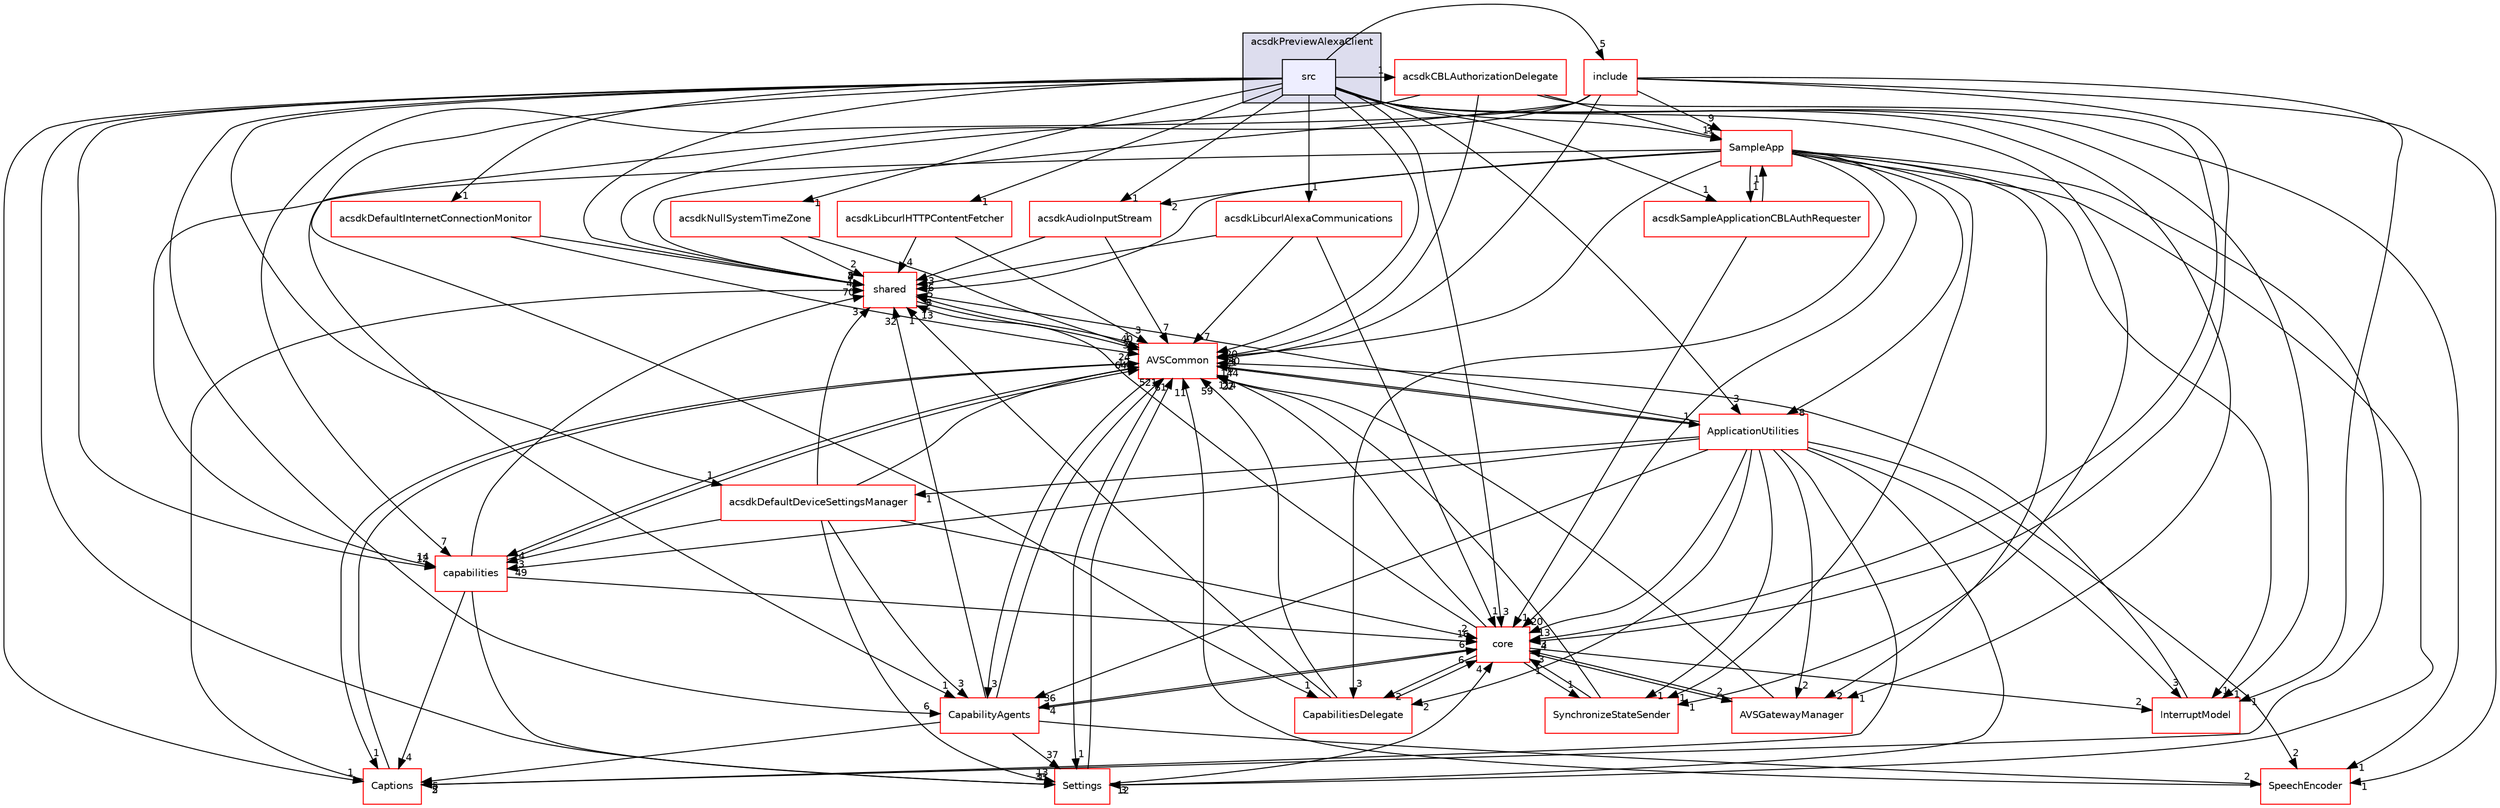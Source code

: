 digraph "/workplace/avs-device-sdk/applications/acsdkPreviewAlexaClient/src" {
  compound=true
  node [ fontsize="10", fontname="Helvetica"];
  edge [ labelfontsize="10", labelfontname="Helvetica"];
  subgraph clusterdir_62711260edc4e066c7f76e6799d8392c {
    graph [ bgcolor="#ddddee", pencolor="black", label="acsdkPreviewAlexaClient" fontname="Helvetica", fontsize="10", URL="dir_62711260edc4e066c7f76e6799d8392c.html"]
  dir_a1f2df28055fad2e95dfb48d6add9a18 [shape=box, label="src", style="filled", fillcolor="#eeeeff", pencolor="black", URL="dir_a1f2df28055fad2e95dfb48d6add9a18.html"];
  }
  dir_9982052f7ce695d12571567315b2fafa [shape=box label="shared" fillcolor="white" style="filled" color="red" URL="dir_9982052f7ce695d12571567315b2fafa.html"];
  dir_69fa8d0f4fee2820ffc8601fbf428b42 [shape=box label="SampleApp" fillcolor="white" style="filled" color="red" URL="dir_69fa8d0f4fee2820ffc8601fbf428b42.html"];
  dir_748b5abbb33df61eda67007924a1a0cb [shape=box label="ApplicationUtilities" fillcolor="white" style="filled" color="red" URL="dir_748b5abbb33df61eda67007924a1a0cb.html"];
  dir_dd3a3f4bad9cc2f3e4d0c1debdf7be7c [shape=box label="acsdkLibcurlAlexaCommunications" fillcolor="white" style="filled" color="red" URL="dir_dd3a3f4bad9cc2f3e4d0c1debdf7be7c.html"];
  dir_6e5fdab6be803ed5b8181c38b7c94800 [shape=box label="acsdkAudioInputStream" fillcolor="white" style="filled" color="red" URL="dir_6e5fdab6be803ed5b8181c38b7c94800.html"];
  dir_7cf910bd1d7603f12ef47ff650cec893 [shape=box label="CapabilityAgents" fillcolor="white" style="filled" color="red" URL="dir_7cf910bd1d7603f12ef47ff650cec893.html"];
  dir_6b07903b29b547047bfa8a8b819c80bf [shape=box label="SpeechEncoder" fillcolor="white" style="filled" color="red" URL="dir_6b07903b29b547047bfa8a8b819c80bf.html"];
  dir_364238d3763c18b6eab649c7e2690a5f [shape=box label="acsdkCBLAuthorizationDelegate" fillcolor="white" style="filled" color="red" URL="dir_364238d3763c18b6eab649c7e2690a5f.html"];
  dir_71f5bfcd0a5bab77daf39416ebe479fc [shape=box label="acsdkDefaultDeviceSettingsManager" fillcolor="white" style="filled" color="red" URL="dir_71f5bfcd0a5bab77daf39416ebe479fc.html"];
  dir_de0e77330fd0ab33359e90b501923c8e [shape=box label="Captions" fillcolor="white" style="filled" color="red" URL="dir_de0e77330fd0ab33359e90b501923c8e.html"];
  dir_8ae0dd75af039a94f4269584fb8eef13 [shape=box label="Settings" fillcolor="white" style="filled" color="red" URL="dir_8ae0dd75af039a94f4269584fb8eef13.html"];
  dir_2b1324aab7372507d5b1023e15ff82ed [shape=box label="acsdkDefaultInternetConnectionMonitor" fillcolor="white" style="filled" color="red" URL="dir_2b1324aab7372507d5b1023e15ff82ed.html"];
  dir_13e65effb2bde530b17b3d5eefcd0266 [shape=box label="AVSCommon" fillcolor="white" style="filled" color="red" URL="dir_13e65effb2bde530b17b3d5eefcd0266.html"];
  dir_393484519c59ac99088674c9b5ebc5b9 [shape=box label="AVSGatewayManager" fillcolor="white" style="filled" color="red" URL="dir_393484519c59ac99088674c9b5ebc5b9.html"];
  dir_4270bfced15e0e73154b13468c7c9ad9 [shape=box label="core" fillcolor="white" style="filled" color="red" URL="dir_4270bfced15e0e73154b13468c7c9ad9.html"];
  dir_173ea26d5505b4a0e92ec4de82bbd352 [shape=box label="acsdkNullSystemTimeZone" fillcolor="white" style="filled" color="red" URL="dir_173ea26d5505b4a0e92ec4de82bbd352.html"];
  dir_1da5878b5eab0954316ec5377b4b3029 [shape=box label="InterruptModel" fillcolor="white" style="filled" color="red" URL="dir_1da5878b5eab0954316ec5377b4b3029.html"];
  dir_55f1e16e469d547c636a522dac21b8a1 [shape=box label="capabilities" fillcolor="white" style="filled" color="red" URL="dir_55f1e16e469d547c636a522dac21b8a1.html"];
  dir_3bb03bb8f5c109658007b64753c5da0f [shape=box label="SynchronizeStateSender" fillcolor="white" style="filled" color="red" URL="dir_3bb03bb8f5c109658007b64753c5da0f.html"];
  dir_3331e98c94e2b3a45d3ee3dc3c4ccbde [shape=box label="acsdkLibcurlHTTPContentFetcher" fillcolor="white" style="filled" color="red" URL="dir_3331e98c94e2b3a45d3ee3dc3c4ccbde.html"];
  dir_a93ade88e03e8fff1f88e67f77f2f99f [shape=box label="include" fillcolor="white" style="filled" color="red" URL="dir_a93ade88e03e8fff1f88e67f77f2f99f.html"];
  dir_924a657fe36215a0159270de1b610651 [shape=box label="CapabilitiesDelegate" fillcolor="white" style="filled" color="red" URL="dir_924a657fe36215a0159270de1b610651.html"];
  dir_9ccf9315b0a27650f0f760a264808e11 [shape=box label="acsdkSampleApplicationCBLAuthRequester" fillcolor="white" style="filled" color="red" URL="dir_9ccf9315b0a27650f0f760a264808e11.html"];
  dir_9982052f7ce695d12571567315b2fafa->dir_13e65effb2bde530b17b3d5eefcd0266 [headlabel="40", labeldistance=1.5 headhref="dir_000116_000017.html"];
  dir_69fa8d0f4fee2820ffc8601fbf428b42->dir_9982052f7ce695d12571567315b2fafa [headlabel="5", labeldistance=1.5 headhref="dir_000131_000116.html"];
  dir_69fa8d0f4fee2820ffc8601fbf428b42->dir_748b5abbb33df61eda67007924a1a0cb [headlabel="8", labeldistance=1.5 headhref="dir_000131_000127.html"];
  dir_69fa8d0f4fee2820ffc8601fbf428b42->dir_6e5fdab6be803ed5b8181c38b7c94800 [headlabel="2", labeldistance=1.5 headhref="dir_000131_000046.html"];
  dir_69fa8d0f4fee2820ffc8601fbf428b42->dir_de0e77330fd0ab33359e90b501923c8e [headlabel="2", labeldistance=1.5 headhref="dir_000131_000502.html"];
  dir_69fa8d0f4fee2820ffc8601fbf428b42->dir_8ae0dd75af039a94f4269584fb8eef13 [headlabel="12", labeldistance=1.5 headhref="dir_000131_000709.html"];
  dir_69fa8d0f4fee2820ffc8601fbf428b42->dir_13e65effb2bde530b17b3d5eefcd0266 [headlabel="130", labeldistance=1.5 headhref="dir_000131_000017.html"];
  dir_69fa8d0f4fee2820ffc8601fbf428b42->dir_393484519c59ac99088674c9b5ebc5b9 [headlabel="2", labeldistance=1.5 headhref="dir_000131_000274.html"];
  dir_69fa8d0f4fee2820ffc8601fbf428b42->dir_4270bfced15e0e73154b13468c7c9ad9 [headlabel="20", labeldistance=1.5 headhref="dir_000131_000528.html"];
  dir_69fa8d0f4fee2820ffc8601fbf428b42->dir_1da5878b5eab0954316ec5377b4b3029 [headlabel="1", labeldistance=1.5 headhref="dir_000131_000659.html"];
  dir_69fa8d0f4fee2820ffc8601fbf428b42->dir_55f1e16e469d547c636a522dac21b8a1 [headlabel="14", labeldistance=1.5 headhref="dir_000131_000163.html"];
  dir_69fa8d0f4fee2820ffc8601fbf428b42->dir_3bb03bb8f5c109658007b64753c5da0f [headlabel="1", labeldistance=1.5 headhref="dir_000131_000799.html"];
  dir_69fa8d0f4fee2820ffc8601fbf428b42->dir_924a657fe36215a0159270de1b610651 [headlabel="3", labeldistance=1.5 headhref="dir_000131_000009.html"];
  dir_69fa8d0f4fee2820ffc8601fbf428b42->dir_9ccf9315b0a27650f0f760a264808e11 [headlabel="1", labeldistance=1.5 headhref="dir_000131_000106.html"];
  dir_748b5abbb33df61eda67007924a1a0cb->dir_9982052f7ce695d12571567315b2fafa [headlabel="8", labeldistance=1.5 headhref="dir_000127_000116.html"];
  dir_748b5abbb33df61eda67007924a1a0cb->dir_7cf910bd1d7603f12ef47ff650cec893 [headlabel="36", labeldistance=1.5 headhref="dir_000127_000423.html"];
  dir_748b5abbb33df61eda67007924a1a0cb->dir_6b07903b29b547047bfa8a8b819c80bf [headlabel="2", labeldistance=1.5 headhref="dir_000127_000784.html"];
  dir_748b5abbb33df61eda67007924a1a0cb->dir_71f5bfcd0a5bab77daf39416ebe479fc [headlabel="1", labeldistance=1.5 headhref="dir_000127_000062.html"];
  dir_748b5abbb33df61eda67007924a1a0cb->dir_de0e77330fd0ab33359e90b501923c8e [headlabel="5", labeldistance=1.5 headhref="dir_000127_000502.html"];
  dir_748b5abbb33df61eda67007924a1a0cb->dir_8ae0dd75af039a94f4269584fb8eef13 [headlabel="3", labeldistance=1.5 headhref="dir_000127_000709.html"];
  dir_748b5abbb33df61eda67007924a1a0cb->dir_13e65effb2bde530b17b3d5eefcd0266 [headlabel="144", labeldistance=1.5 headhref="dir_000127_000017.html"];
  dir_748b5abbb33df61eda67007924a1a0cb->dir_393484519c59ac99088674c9b5ebc5b9 [headlabel="2", labeldistance=1.5 headhref="dir_000127_000274.html"];
  dir_748b5abbb33df61eda67007924a1a0cb->dir_4270bfced15e0e73154b13468c7c9ad9 [headlabel="13", labeldistance=1.5 headhref="dir_000127_000528.html"];
  dir_748b5abbb33df61eda67007924a1a0cb->dir_1da5878b5eab0954316ec5377b4b3029 [headlabel="3", labeldistance=1.5 headhref="dir_000127_000659.html"];
  dir_748b5abbb33df61eda67007924a1a0cb->dir_55f1e16e469d547c636a522dac21b8a1 [headlabel="49", labeldistance=1.5 headhref="dir_000127_000163.html"];
  dir_748b5abbb33df61eda67007924a1a0cb->dir_3bb03bb8f5c109658007b64753c5da0f [headlabel="1", labeldistance=1.5 headhref="dir_000127_000799.html"];
  dir_748b5abbb33df61eda67007924a1a0cb->dir_924a657fe36215a0159270de1b610651 [headlabel="2", labeldistance=1.5 headhref="dir_000127_000009.html"];
  dir_dd3a3f4bad9cc2f3e4d0c1debdf7be7c->dir_9982052f7ce695d12571567315b2fafa [headlabel="6", labeldistance=1.5 headhref="dir_000074_000116.html"];
  dir_dd3a3f4bad9cc2f3e4d0c1debdf7be7c->dir_13e65effb2bde530b17b3d5eefcd0266 [headlabel="7", labeldistance=1.5 headhref="dir_000074_000017.html"];
  dir_dd3a3f4bad9cc2f3e4d0c1debdf7be7c->dir_4270bfced15e0e73154b13468c7c9ad9 [headlabel="1", labeldistance=1.5 headhref="dir_000074_000528.html"];
  dir_6e5fdab6be803ed5b8181c38b7c94800->dir_9982052f7ce695d12571567315b2fafa [headlabel="3", labeldistance=1.5 headhref="dir_000046_000116.html"];
  dir_6e5fdab6be803ed5b8181c38b7c94800->dir_13e65effb2bde530b17b3d5eefcd0266 [headlabel="7", labeldistance=1.5 headhref="dir_000046_000017.html"];
  dir_7cf910bd1d7603f12ef47ff650cec893->dir_9982052f7ce695d12571567315b2fafa [headlabel="32", labeldistance=1.5 headhref="dir_000423_000116.html"];
  dir_7cf910bd1d7603f12ef47ff650cec893->dir_6b07903b29b547047bfa8a8b819c80bf [headlabel="2", labeldistance=1.5 headhref="dir_000423_000784.html"];
  dir_7cf910bd1d7603f12ef47ff650cec893->dir_de0e77330fd0ab33359e90b501923c8e [headlabel="5", labeldistance=1.5 headhref="dir_000423_000502.html"];
  dir_7cf910bd1d7603f12ef47ff650cec893->dir_8ae0dd75af039a94f4269584fb8eef13 [headlabel="37", labeldistance=1.5 headhref="dir_000423_000709.html"];
  dir_7cf910bd1d7603f12ef47ff650cec893->dir_13e65effb2bde530b17b3d5eefcd0266 [headlabel="521", labeldistance=1.5 headhref="dir_000423_000017.html"];
  dir_7cf910bd1d7603f12ef47ff650cec893->dir_4270bfced15e0e73154b13468c7c9ad9 [headlabel="6", labeldistance=1.5 headhref="dir_000423_000528.html"];
  dir_6b07903b29b547047bfa8a8b819c80bf->dir_13e65effb2bde530b17b3d5eefcd0266 [headlabel="11", labeldistance=1.5 headhref="dir_000784_000017.html"];
  dir_364238d3763c18b6eab649c7e2690a5f->dir_9982052f7ce695d12571567315b2fafa [headlabel="3", labeldistance=1.5 headhref="dir_000058_000116.html"];
  dir_364238d3763c18b6eab649c7e2690a5f->dir_69fa8d0f4fee2820ffc8601fbf428b42 [headlabel="3", labeldistance=1.5 headhref="dir_000058_000131.html"];
  dir_364238d3763c18b6eab649c7e2690a5f->dir_13e65effb2bde530b17b3d5eefcd0266 [headlabel="4", labeldistance=1.5 headhref="dir_000058_000017.html"];
  dir_364238d3763c18b6eab649c7e2690a5f->dir_4270bfced15e0e73154b13468c7c9ad9 [headlabel="3", labeldistance=1.5 headhref="dir_000058_000528.html"];
  dir_71f5bfcd0a5bab77daf39416ebe479fc->dir_9982052f7ce695d12571567315b2fafa [headlabel="3", labeldistance=1.5 headhref="dir_000062_000116.html"];
  dir_71f5bfcd0a5bab77daf39416ebe479fc->dir_7cf910bd1d7603f12ef47ff650cec893 [headlabel="3", labeldistance=1.5 headhref="dir_000062_000423.html"];
  dir_71f5bfcd0a5bab77daf39416ebe479fc->dir_8ae0dd75af039a94f4269584fb8eef13 [headlabel="13", labeldistance=1.5 headhref="dir_000062_000709.html"];
  dir_71f5bfcd0a5bab77daf39416ebe479fc->dir_13e65effb2bde530b17b3d5eefcd0266 [headlabel="12", labeldistance=1.5 headhref="dir_000062_000017.html"];
  dir_71f5bfcd0a5bab77daf39416ebe479fc->dir_4270bfced15e0e73154b13468c7c9ad9 [headlabel="2", labeldistance=1.5 headhref="dir_000062_000528.html"];
  dir_71f5bfcd0a5bab77daf39416ebe479fc->dir_55f1e16e469d547c636a522dac21b8a1 [headlabel="3", labeldistance=1.5 headhref="dir_000062_000163.html"];
  dir_a1f2df28055fad2e95dfb48d6add9a18->dir_9982052f7ce695d12571567315b2fafa [headlabel="4", labeldistance=1.5 headhref="dir_000105_000116.html"];
  dir_a1f2df28055fad2e95dfb48d6add9a18->dir_69fa8d0f4fee2820ffc8601fbf428b42 [headlabel="11", labeldistance=1.5 headhref="dir_000105_000131.html"];
  dir_a1f2df28055fad2e95dfb48d6add9a18->dir_748b5abbb33df61eda67007924a1a0cb [headlabel="3", labeldistance=1.5 headhref="dir_000105_000127.html"];
  dir_a1f2df28055fad2e95dfb48d6add9a18->dir_dd3a3f4bad9cc2f3e4d0c1debdf7be7c [headlabel="1", labeldistance=1.5 headhref="dir_000105_000074.html"];
  dir_a1f2df28055fad2e95dfb48d6add9a18->dir_6e5fdab6be803ed5b8181c38b7c94800 [headlabel="1", labeldistance=1.5 headhref="dir_000105_000046.html"];
  dir_a1f2df28055fad2e95dfb48d6add9a18->dir_7cf910bd1d7603f12ef47ff650cec893 [headlabel="6", labeldistance=1.5 headhref="dir_000105_000423.html"];
  dir_a1f2df28055fad2e95dfb48d6add9a18->dir_6b07903b29b547047bfa8a8b819c80bf [headlabel="1", labeldistance=1.5 headhref="dir_000105_000784.html"];
  dir_a1f2df28055fad2e95dfb48d6add9a18->dir_364238d3763c18b6eab649c7e2690a5f [headlabel="1", labeldistance=1.5 headhref="dir_000105_000058.html"];
  dir_a1f2df28055fad2e95dfb48d6add9a18->dir_71f5bfcd0a5bab77daf39416ebe479fc [headlabel="1", labeldistance=1.5 headhref="dir_000105_000062.html"];
  dir_a1f2df28055fad2e95dfb48d6add9a18->dir_de0e77330fd0ab33359e90b501923c8e [headlabel="1", labeldistance=1.5 headhref="dir_000105_000502.html"];
  dir_a1f2df28055fad2e95dfb48d6add9a18->dir_8ae0dd75af039a94f4269584fb8eef13 [headlabel="1", labeldistance=1.5 headhref="dir_000105_000709.html"];
  dir_a1f2df28055fad2e95dfb48d6add9a18->dir_2b1324aab7372507d5b1023e15ff82ed [headlabel="1", labeldistance=1.5 headhref="dir_000105_000066.html"];
  dir_a1f2df28055fad2e95dfb48d6add9a18->dir_13e65effb2bde530b17b3d5eefcd0266 [headlabel="20", labeldistance=1.5 headhref="dir_000105_000017.html"];
  dir_a1f2df28055fad2e95dfb48d6add9a18->dir_393484519c59ac99088674c9b5ebc5b9 [headlabel="1", labeldistance=1.5 headhref="dir_000105_000274.html"];
  dir_a1f2df28055fad2e95dfb48d6add9a18->dir_4270bfced15e0e73154b13468c7c9ad9 [headlabel="3", labeldistance=1.5 headhref="dir_000105_000528.html"];
  dir_a1f2df28055fad2e95dfb48d6add9a18->dir_173ea26d5505b4a0e92ec4de82bbd352 [headlabel="1", labeldistance=1.5 headhref="dir_000105_000098.html"];
  dir_a1f2df28055fad2e95dfb48d6add9a18->dir_1da5878b5eab0954316ec5377b4b3029 [headlabel="1", labeldistance=1.5 headhref="dir_000105_000659.html"];
  dir_a1f2df28055fad2e95dfb48d6add9a18->dir_55f1e16e469d547c636a522dac21b8a1 [headlabel="12", labeldistance=1.5 headhref="dir_000105_000163.html"];
  dir_a1f2df28055fad2e95dfb48d6add9a18->dir_3bb03bb8f5c109658007b64753c5da0f [headlabel="1", labeldistance=1.5 headhref="dir_000105_000799.html"];
  dir_a1f2df28055fad2e95dfb48d6add9a18->dir_3331e98c94e2b3a45d3ee3dc3c4ccbde [headlabel="1", labeldistance=1.5 headhref="dir_000105_000078.html"];
  dir_a1f2df28055fad2e95dfb48d6add9a18->dir_a93ade88e03e8fff1f88e67f77f2f99f [headlabel="5", labeldistance=1.5 headhref="dir_000105_000103.html"];
  dir_a1f2df28055fad2e95dfb48d6add9a18->dir_924a657fe36215a0159270de1b610651 [headlabel="1", labeldistance=1.5 headhref="dir_000105_000009.html"];
  dir_a1f2df28055fad2e95dfb48d6add9a18->dir_9ccf9315b0a27650f0f760a264808e11 [headlabel="1", labeldistance=1.5 headhref="dir_000105_000106.html"];
  dir_de0e77330fd0ab33359e90b501923c8e->dir_9982052f7ce695d12571567315b2fafa [headlabel="4", labeldistance=1.5 headhref="dir_000502_000116.html"];
  dir_de0e77330fd0ab33359e90b501923c8e->dir_13e65effb2bde530b17b3d5eefcd0266 [headlabel="24", labeldistance=1.5 headhref="dir_000502_000017.html"];
  dir_8ae0dd75af039a94f4269584fb8eef13->dir_13e65effb2bde530b17b3d5eefcd0266 [headlabel="61", labeldistance=1.5 headhref="dir_000709_000017.html"];
  dir_8ae0dd75af039a94f4269584fb8eef13->dir_4270bfced15e0e73154b13468c7c9ad9 [headlabel="4", labeldistance=1.5 headhref="dir_000709_000528.html"];
  dir_2b1324aab7372507d5b1023e15ff82ed->dir_9982052f7ce695d12571567315b2fafa [headlabel="2", labeldistance=1.5 headhref="dir_000066_000116.html"];
  dir_2b1324aab7372507d5b1023e15ff82ed->dir_13e65effb2bde530b17b3d5eefcd0266 [headlabel="3", labeldistance=1.5 headhref="dir_000066_000017.html"];
  dir_13e65effb2bde530b17b3d5eefcd0266->dir_9982052f7ce695d12571567315b2fafa [headlabel="2", labeldistance=1.5 headhref="dir_000017_000116.html"];
  dir_13e65effb2bde530b17b3d5eefcd0266->dir_748b5abbb33df61eda67007924a1a0cb [headlabel="1", labeldistance=1.5 headhref="dir_000017_000127.html"];
  dir_13e65effb2bde530b17b3d5eefcd0266->dir_7cf910bd1d7603f12ef47ff650cec893 [headlabel="3", labeldistance=1.5 headhref="dir_000017_000423.html"];
  dir_13e65effb2bde530b17b3d5eefcd0266->dir_de0e77330fd0ab33359e90b501923c8e [headlabel="1", labeldistance=1.5 headhref="dir_000017_000502.html"];
  dir_13e65effb2bde530b17b3d5eefcd0266->dir_8ae0dd75af039a94f4269584fb8eef13 [headlabel="1", labeldistance=1.5 headhref="dir_000017_000709.html"];
  dir_13e65effb2bde530b17b3d5eefcd0266->dir_55f1e16e469d547c636a522dac21b8a1 [headlabel="4", labeldistance=1.5 headhref="dir_000017_000163.html"];
  dir_393484519c59ac99088674c9b5ebc5b9->dir_13e65effb2bde530b17b3d5eefcd0266 [headlabel="27", labeldistance=1.5 headhref="dir_000274_000017.html"];
  dir_393484519c59ac99088674c9b5ebc5b9->dir_4270bfced15e0e73154b13468c7c9ad9 [headlabel="3", labeldistance=1.5 headhref="dir_000274_000528.html"];
  dir_4270bfced15e0e73154b13468c7c9ad9->dir_9982052f7ce695d12571567315b2fafa [headlabel="13", labeldistance=1.5 headhref="dir_000528_000116.html"];
  dir_4270bfced15e0e73154b13468c7c9ad9->dir_7cf910bd1d7603f12ef47ff650cec893 [headlabel="4", labeldistance=1.5 headhref="dir_000528_000423.html"];
  dir_4270bfced15e0e73154b13468c7c9ad9->dir_13e65effb2bde530b17b3d5eefcd0266 [headlabel="114", labeldistance=1.5 headhref="dir_000528_000017.html"];
  dir_4270bfced15e0e73154b13468c7c9ad9->dir_393484519c59ac99088674c9b5ebc5b9 [headlabel="2", labeldistance=1.5 headhref="dir_000528_000274.html"];
  dir_4270bfced15e0e73154b13468c7c9ad9->dir_1da5878b5eab0954316ec5377b4b3029 [headlabel="2", labeldistance=1.5 headhref="dir_000528_000659.html"];
  dir_4270bfced15e0e73154b13468c7c9ad9->dir_3bb03bb8f5c109658007b64753c5da0f [headlabel="1", labeldistance=1.5 headhref="dir_000528_000799.html"];
  dir_4270bfced15e0e73154b13468c7c9ad9->dir_924a657fe36215a0159270de1b610651 [headlabel="2", labeldistance=1.5 headhref="dir_000528_000009.html"];
  dir_173ea26d5505b4a0e92ec4de82bbd352->dir_9982052f7ce695d12571567315b2fafa [headlabel="2", labeldistance=1.5 headhref="dir_000098_000116.html"];
  dir_173ea26d5505b4a0e92ec4de82bbd352->dir_13e65effb2bde530b17b3d5eefcd0266 [headlabel="1", labeldistance=1.5 headhref="dir_000098_000017.html"];
  dir_1da5878b5eab0954316ec5377b4b3029->dir_13e65effb2bde530b17b3d5eefcd0266 [headlabel="6", labeldistance=1.5 headhref="dir_000659_000017.html"];
  dir_55f1e16e469d547c636a522dac21b8a1->dir_9982052f7ce695d12571567315b2fafa [headlabel="70", labeldistance=1.5 headhref="dir_000163_000116.html"];
  dir_55f1e16e469d547c636a522dac21b8a1->dir_de0e77330fd0ab33359e90b501923c8e [headlabel="4", labeldistance=1.5 headhref="dir_000163_000502.html"];
  dir_55f1e16e469d547c636a522dac21b8a1->dir_8ae0dd75af039a94f4269584fb8eef13 [headlabel="33", labeldistance=1.5 headhref="dir_000163_000709.html"];
  dir_55f1e16e469d547c636a522dac21b8a1->dir_13e65effb2bde530b17b3d5eefcd0266 [headlabel="644", labeldistance=1.5 headhref="dir_000163_000017.html"];
  dir_55f1e16e469d547c636a522dac21b8a1->dir_4270bfced15e0e73154b13468c7c9ad9 [headlabel="16", labeldistance=1.5 headhref="dir_000163_000528.html"];
  dir_3bb03bb8f5c109658007b64753c5da0f->dir_13e65effb2bde530b17b3d5eefcd0266 [headlabel="22", labeldistance=1.5 headhref="dir_000799_000017.html"];
  dir_3bb03bb8f5c109658007b64753c5da0f->dir_4270bfced15e0e73154b13468c7c9ad9 [headlabel="1", labeldistance=1.5 headhref="dir_000799_000528.html"];
  dir_a93ade88e03e8fff1f88e67f77f2f99f->dir_9982052f7ce695d12571567315b2fafa [headlabel="5", labeldistance=1.5 headhref="dir_000103_000116.html"];
  dir_a93ade88e03e8fff1f88e67f77f2f99f->dir_69fa8d0f4fee2820ffc8601fbf428b42 [headlabel="9", labeldistance=1.5 headhref="dir_000103_000131.html"];
  dir_a93ade88e03e8fff1f88e67f77f2f99f->dir_7cf910bd1d7603f12ef47ff650cec893 [headlabel="1", labeldistance=1.5 headhref="dir_000103_000423.html"];
  dir_a93ade88e03e8fff1f88e67f77f2f99f->dir_6b07903b29b547047bfa8a8b819c80bf [headlabel="1", labeldistance=1.5 headhref="dir_000103_000784.html"];
  dir_a93ade88e03e8fff1f88e67f77f2f99f->dir_13e65effb2bde530b17b3d5eefcd0266 [headlabel="21", labeldistance=1.5 headhref="dir_000103_000017.html"];
  dir_a93ade88e03e8fff1f88e67f77f2f99f->dir_4270bfced15e0e73154b13468c7c9ad9 [headlabel="4", labeldistance=1.5 headhref="dir_000103_000528.html"];
  dir_a93ade88e03e8fff1f88e67f77f2f99f->dir_1da5878b5eab0954316ec5377b4b3029 [headlabel="1", labeldistance=1.5 headhref="dir_000103_000659.html"];
  dir_a93ade88e03e8fff1f88e67f77f2f99f->dir_55f1e16e469d547c636a522dac21b8a1 [headlabel="7", labeldistance=1.5 headhref="dir_000103_000163.html"];
  dir_3331e98c94e2b3a45d3ee3dc3c4ccbde->dir_9982052f7ce695d12571567315b2fafa [headlabel="4", labeldistance=1.5 headhref="dir_000078_000116.html"];
  dir_3331e98c94e2b3a45d3ee3dc3c4ccbde->dir_13e65effb2bde530b17b3d5eefcd0266 [headlabel="3", labeldistance=1.5 headhref="dir_000078_000017.html"];
  dir_924a657fe36215a0159270de1b610651->dir_9982052f7ce695d12571567315b2fafa [headlabel="1", labeldistance=1.5 headhref="dir_000009_000116.html"];
  dir_924a657fe36215a0159270de1b610651->dir_13e65effb2bde530b17b3d5eefcd0266 [headlabel="59", labeldistance=1.5 headhref="dir_000009_000017.html"];
  dir_924a657fe36215a0159270de1b610651->dir_4270bfced15e0e73154b13468c7c9ad9 [headlabel="6", labeldistance=1.5 headhref="dir_000009_000528.html"];
  dir_9ccf9315b0a27650f0f760a264808e11->dir_69fa8d0f4fee2820ffc8601fbf428b42 [headlabel="1", labeldistance=1.5 headhref="dir_000106_000131.html"];
  dir_9ccf9315b0a27650f0f760a264808e11->dir_4270bfced15e0e73154b13468c7c9ad9 [headlabel="1", labeldistance=1.5 headhref="dir_000106_000528.html"];
}
